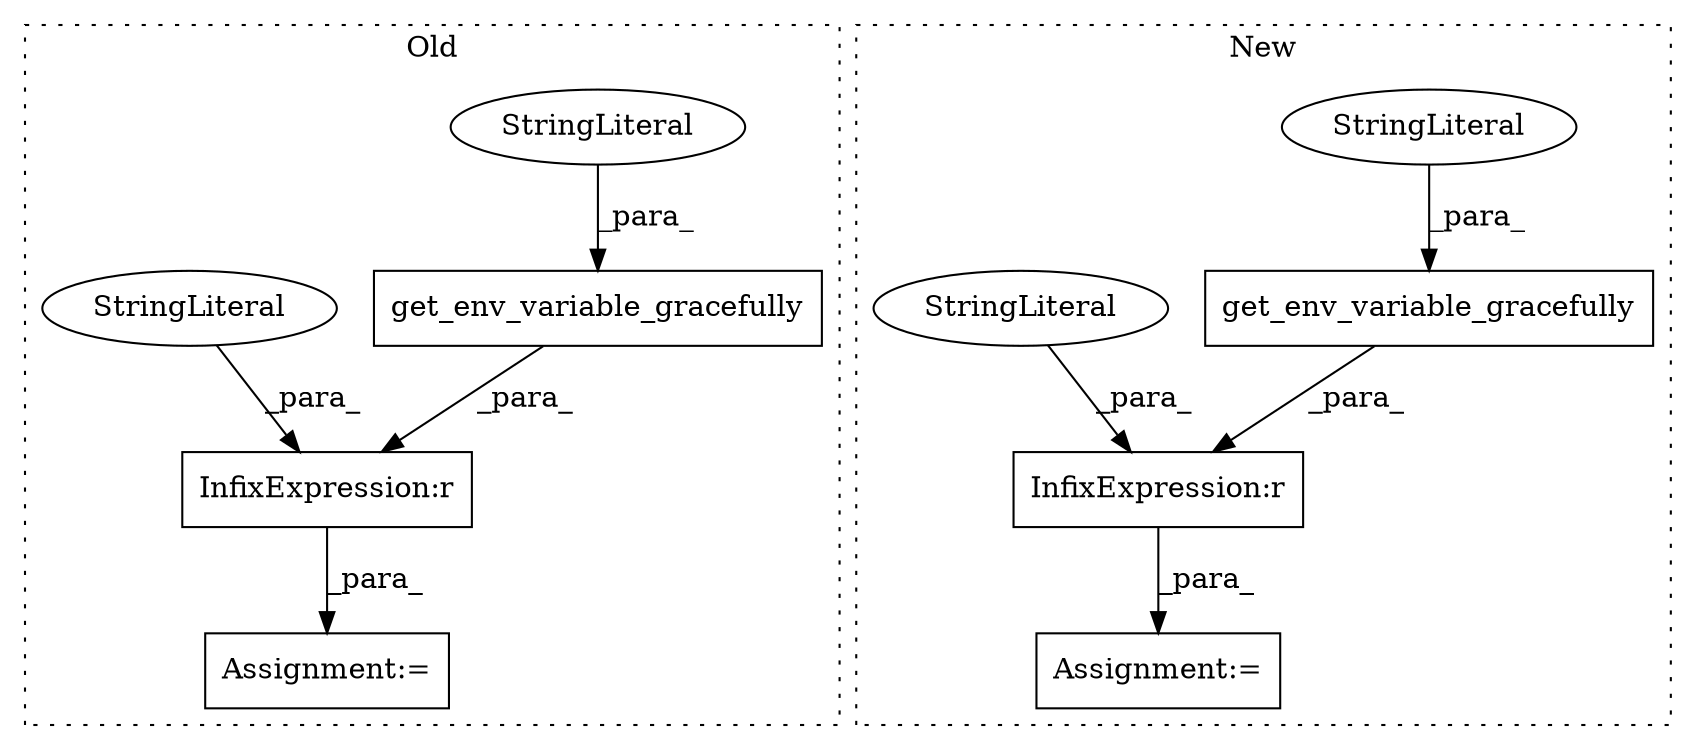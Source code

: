 digraph G {
subgraph cluster0 {
1 [label="get_env_variable_gracefully" a="32" s="2995,3045" l="28,1" shape="box"];
4 [label="InfixExpression:r" a="27" s="3046" l="4" shape="box"];
5 [label="Assignment:=" a="7" s="2993" l="1" shape="box"];
6 [label="StringLiteral" a="45" s="3023" l="22" shape="ellipse"];
9 [label="StringLiteral" a="45" s="3050" l="6" shape="ellipse"];
label = "Old";
style="dotted";
}
subgraph cluster1 {
2 [label="get_env_variable_gracefully" a="32" s="3003,3057" l="28,1" shape="box"];
3 [label="InfixExpression:r" a="27" s="3058" l="4" shape="box"];
7 [label="StringLiteral" a="45" s="3031" l="26" shape="ellipse"];
8 [label="Assignment:=" a="7" s="3001" l="1" shape="box"];
10 [label="StringLiteral" a="45" s="3062" l="7" shape="ellipse"];
label = "New";
style="dotted";
}
1 -> 4 [label="_para_"];
2 -> 3 [label="_para_"];
3 -> 8 [label="_para_"];
4 -> 5 [label="_para_"];
6 -> 1 [label="_para_"];
7 -> 2 [label="_para_"];
9 -> 4 [label="_para_"];
10 -> 3 [label="_para_"];
}